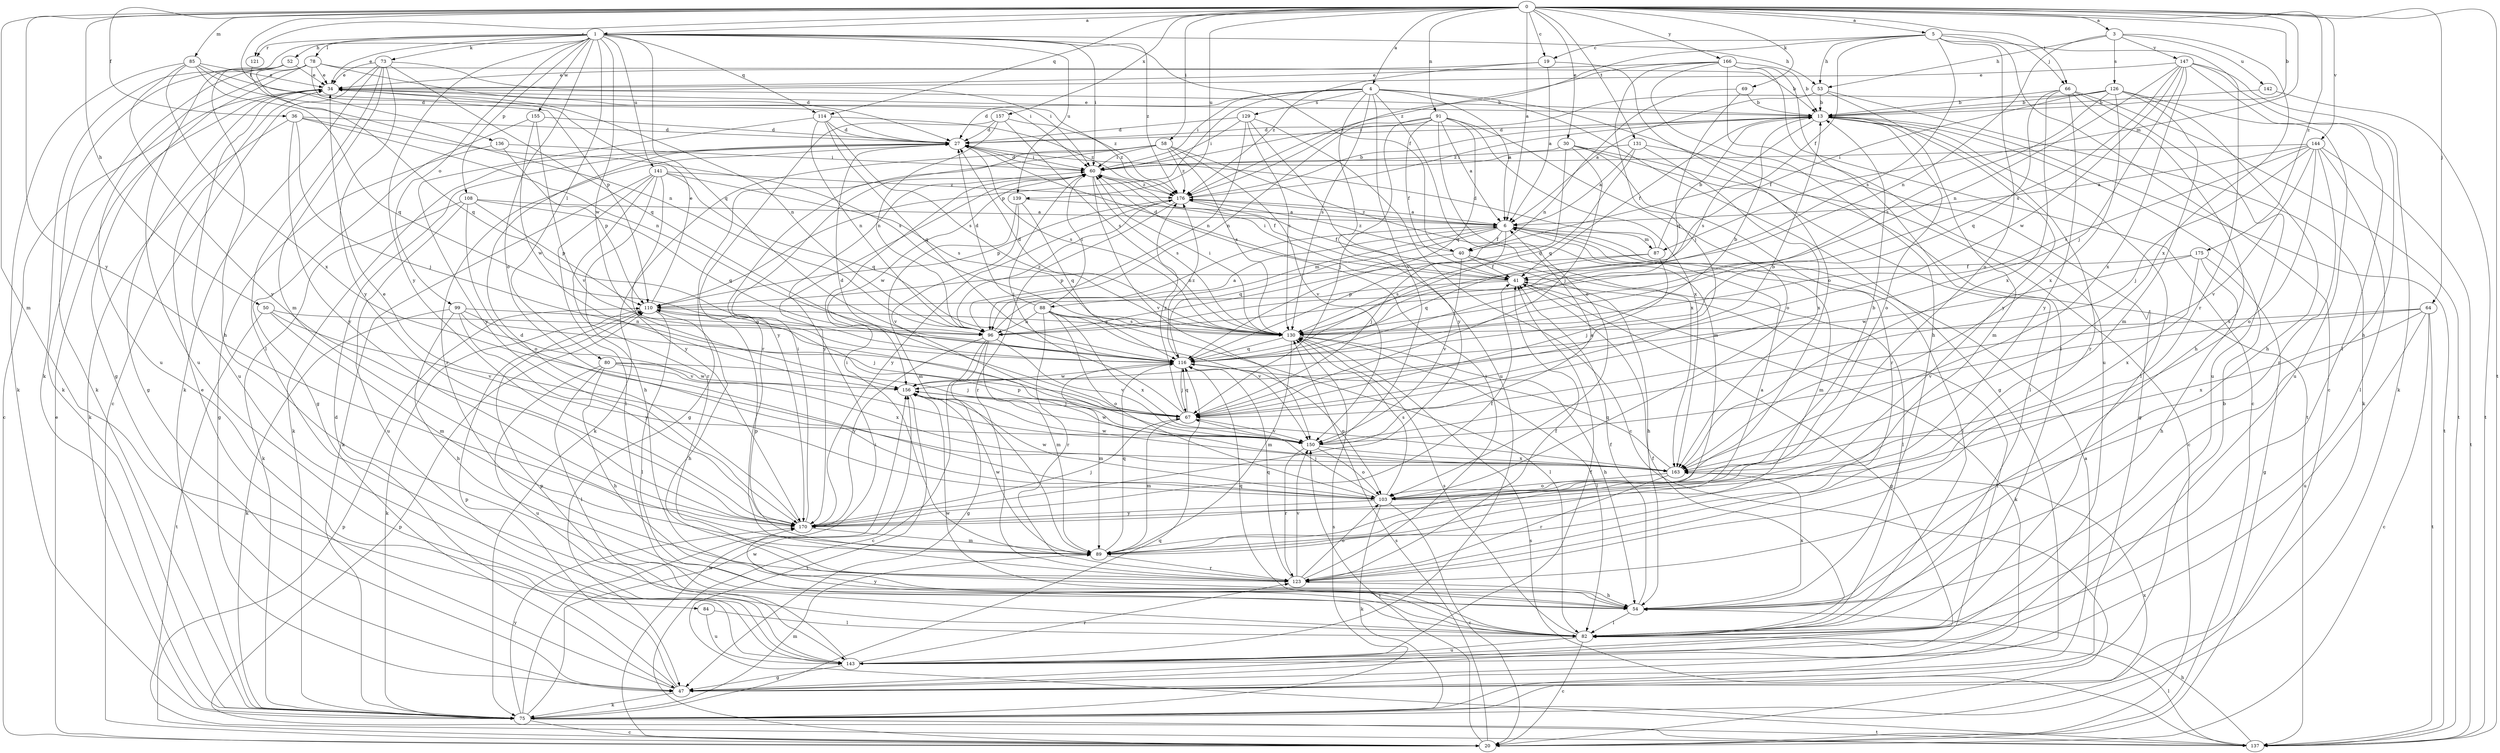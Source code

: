 strict digraph  {
0;
1;
3;
4;
5;
6;
13;
19;
20;
27;
30;
34;
36;
40;
41;
47;
50;
52;
53;
54;
58;
60;
64;
66;
67;
69;
73;
75;
78;
80;
82;
84;
85;
87;
88;
89;
91;
96;
99;
103;
108;
110;
114;
116;
121;
123;
126;
129;
130;
131;
136;
137;
139;
141;
142;
143;
144;
147;
150;
155;
156;
157;
163;
166;
170;
175;
176;
0 -> 1  [label=a];
0 -> 3  [label=a];
0 -> 4  [label=a];
0 -> 5  [label=a];
0 -> 6  [label=a];
0 -> 13  [label=b];
0 -> 19  [label=c];
0 -> 30  [label=e];
0 -> 36  [label=f];
0 -> 50  [label=h];
0 -> 58  [label=i];
0 -> 64  [label=j];
0 -> 66  [label=j];
0 -> 69  [label=k];
0 -> 84  [label=m];
0 -> 85  [label=m];
0 -> 87  [label=m];
0 -> 91  [label=n];
0 -> 114  [label=q];
0 -> 121  [label=r];
0 -> 131  [label=t];
0 -> 136  [label=t];
0 -> 137  [label=t];
0 -> 139  [label=u];
0 -> 144  [label=v];
0 -> 157  [label=x];
0 -> 166  [label=y];
0 -> 170  [label=y];
0 -> 175  [label=z];
1 -> 34  [label=e];
1 -> 40  [label=f];
1 -> 52  [label=h];
1 -> 53  [label=h];
1 -> 60  [label=i];
1 -> 73  [label=k];
1 -> 75  [label=k];
1 -> 78  [label=l];
1 -> 80  [label=l];
1 -> 99  [label=o];
1 -> 103  [label=o];
1 -> 108  [label=p];
1 -> 114  [label=q];
1 -> 116  [label=q];
1 -> 121  [label=r];
1 -> 139  [label=u];
1 -> 141  [label=u];
1 -> 155  [label=w];
1 -> 156  [label=w];
1 -> 170  [label=y];
1 -> 176  [label=z];
3 -> 53  [label=h];
3 -> 96  [label=n];
3 -> 126  [label=s];
3 -> 142  [label=u];
3 -> 147  [label=v];
3 -> 163  [label=x];
4 -> 6  [label=a];
4 -> 27  [label=d];
4 -> 47  [label=g];
4 -> 60  [label=i];
4 -> 103  [label=o];
4 -> 110  [label=p];
4 -> 129  [label=s];
4 -> 130  [label=s];
4 -> 137  [label=t];
4 -> 143  [label=u];
4 -> 150  [label=v];
5 -> 19  [label=c];
5 -> 20  [label=c];
5 -> 40  [label=f];
5 -> 53  [label=h];
5 -> 66  [label=j];
5 -> 103  [label=o];
5 -> 123  [label=r];
5 -> 130  [label=s];
5 -> 176  [label=z];
6 -> 40  [label=f];
6 -> 67  [label=j];
6 -> 82  [label=l];
6 -> 87  [label=m];
6 -> 88  [label=m];
6 -> 89  [label=m];
6 -> 96  [label=n];
6 -> 116  [label=q];
6 -> 176  [label=z];
13 -> 27  [label=d];
13 -> 34  [label=e];
13 -> 41  [label=f];
13 -> 82  [label=l];
13 -> 89  [label=m];
13 -> 103  [label=o];
13 -> 123  [label=r];
13 -> 130  [label=s];
13 -> 137  [label=t];
13 -> 176  [label=z];
19 -> 6  [label=a];
19 -> 34  [label=e];
19 -> 103  [label=o];
19 -> 176  [label=z];
20 -> 34  [label=e];
20 -> 110  [label=p];
20 -> 130  [label=s];
20 -> 150  [label=v];
20 -> 156  [label=w];
27 -> 60  [label=i];
27 -> 75  [label=k];
27 -> 123  [label=r];
27 -> 130  [label=s];
30 -> 20  [label=c];
30 -> 60  [label=i];
30 -> 67  [label=j];
30 -> 82  [label=l];
30 -> 116  [label=q];
30 -> 123  [label=r];
34 -> 13  [label=b];
34 -> 20  [label=c];
34 -> 47  [label=g];
34 -> 96  [label=n];
34 -> 143  [label=u];
34 -> 176  [label=z];
36 -> 27  [label=d];
36 -> 67  [label=j];
36 -> 75  [label=k];
36 -> 96  [label=n];
36 -> 130  [label=s];
36 -> 170  [label=y];
40 -> 41  [label=f];
40 -> 54  [label=h];
40 -> 82  [label=l];
40 -> 110  [label=p];
40 -> 150  [label=v];
40 -> 176  [label=z];
41 -> 27  [label=d];
41 -> 47  [label=g];
41 -> 60  [label=i];
41 -> 75  [label=k];
41 -> 110  [label=p];
47 -> 6  [label=a];
47 -> 13  [label=b];
47 -> 27  [label=d];
47 -> 34  [label=e];
47 -> 41  [label=f];
47 -> 75  [label=k];
47 -> 110  [label=p];
50 -> 89  [label=m];
50 -> 96  [label=n];
50 -> 137  [label=t];
50 -> 150  [label=v];
52 -> 34  [label=e];
52 -> 54  [label=h];
52 -> 75  [label=k];
52 -> 116  [label=q];
52 -> 143  [label=u];
53 -> 6  [label=a];
53 -> 13  [label=b];
53 -> 75  [label=k];
53 -> 170  [label=y];
54 -> 41  [label=f];
54 -> 82  [label=l];
54 -> 116  [label=q];
54 -> 163  [label=x];
58 -> 47  [label=g];
58 -> 60  [label=i];
58 -> 75  [label=k];
58 -> 130  [label=s];
58 -> 150  [label=v];
58 -> 163  [label=x];
58 -> 170  [label=y];
58 -> 176  [label=z];
60 -> 27  [label=d];
60 -> 41  [label=f];
60 -> 130  [label=s];
60 -> 150  [label=v];
60 -> 156  [label=w];
60 -> 170  [label=y];
60 -> 176  [label=z];
64 -> 20  [label=c];
64 -> 130  [label=s];
64 -> 137  [label=t];
64 -> 143  [label=u];
64 -> 150  [label=v];
64 -> 163  [label=x];
66 -> 13  [label=b];
66 -> 54  [label=h];
66 -> 116  [label=q];
66 -> 137  [label=t];
66 -> 143  [label=u];
66 -> 163  [label=x];
66 -> 170  [label=y];
67 -> 13  [label=b];
67 -> 27  [label=d];
67 -> 60  [label=i];
67 -> 89  [label=m];
67 -> 116  [label=q];
67 -> 150  [label=v];
67 -> 176  [label=z];
69 -> 13  [label=b];
69 -> 96  [label=n];
69 -> 116  [label=q];
73 -> 20  [label=c];
73 -> 34  [label=e];
73 -> 60  [label=i];
73 -> 75  [label=k];
73 -> 82  [label=l];
73 -> 89  [label=m];
73 -> 116  [label=q];
73 -> 170  [label=y];
75 -> 20  [label=c];
75 -> 60  [label=i];
75 -> 89  [label=m];
75 -> 116  [label=q];
75 -> 130  [label=s];
75 -> 137  [label=t];
75 -> 156  [label=w];
75 -> 163  [label=x];
75 -> 170  [label=y];
78 -> 13  [label=b];
78 -> 27  [label=d];
78 -> 34  [label=e];
78 -> 47  [label=g];
78 -> 75  [label=k];
78 -> 110  [label=p];
78 -> 143  [label=u];
80 -> 54  [label=h];
80 -> 67  [label=j];
80 -> 82  [label=l];
80 -> 143  [label=u];
80 -> 156  [label=w];
80 -> 163  [label=x];
82 -> 20  [label=c];
82 -> 41  [label=f];
82 -> 130  [label=s];
82 -> 143  [label=u];
82 -> 156  [label=w];
82 -> 170  [label=y];
84 -> 82  [label=l];
84 -> 143  [label=u];
85 -> 27  [label=d];
85 -> 34  [label=e];
85 -> 60  [label=i];
85 -> 75  [label=k];
85 -> 116  [label=q];
85 -> 163  [label=x];
85 -> 170  [label=y];
87 -> 13  [label=b];
87 -> 27  [label=d];
87 -> 67  [label=j];
87 -> 116  [label=q];
87 -> 130  [label=s];
88 -> 27  [label=d];
88 -> 60  [label=i];
88 -> 82  [label=l];
88 -> 96  [label=n];
88 -> 103  [label=o];
88 -> 123  [label=r];
88 -> 130  [label=s];
88 -> 150  [label=v];
88 -> 163  [label=x];
89 -> 6  [label=a];
89 -> 60  [label=i];
89 -> 110  [label=p];
89 -> 116  [label=q];
89 -> 123  [label=r];
89 -> 156  [label=w];
91 -> 6  [label=a];
91 -> 27  [label=d];
91 -> 41  [label=f];
91 -> 67  [label=j];
91 -> 89  [label=m];
91 -> 96  [label=n];
91 -> 103  [label=o];
91 -> 116  [label=q];
91 -> 163  [label=x];
96 -> 6  [label=a];
96 -> 20  [label=c];
96 -> 47  [label=g];
96 -> 89  [label=m];
96 -> 150  [label=v];
96 -> 170  [label=y];
96 -> 176  [label=z];
99 -> 54  [label=h];
99 -> 67  [label=j];
99 -> 75  [label=k];
99 -> 96  [label=n];
99 -> 150  [label=v];
99 -> 170  [label=y];
103 -> 13  [label=b];
103 -> 20  [label=c];
103 -> 34  [label=e];
103 -> 67  [label=j];
103 -> 75  [label=k];
103 -> 130  [label=s];
103 -> 156  [label=w];
103 -> 170  [label=y];
108 -> 6  [label=a];
108 -> 75  [label=k];
108 -> 103  [label=o];
108 -> 110  [label=p];
108 -> 116  [label=q];
108 -> 143  [label=u];
110 -> 34  [label=e];
110 -> 54  [label=h];
110 -> 75  [label=k];
110 -> 82  [label=l];
110 -> 130  [label=s];
114 -> 27  [label=d];
114 -> 96  [label=n];
114 -> 116  [label=q];
114 -> 130  [label=s];
114 -> 170  [label=y];
114 -> 176  [label=z];
116 -> 13  [label=b];
116 -> 67  [label=j];
116 -> 89  [label=m];
116 -> 103  [label=o];
116 -> 156  [label=w];
116 -> 176  [label=z];
121 -> 96  [label=n];
123 -> 41  [label=f];
123 -> 54  [label=h];
123 -> 60  [label=i];
123 -> 103  [label=o];
123 -> 116  [label=q];
123 -> 150  [label=v];
126 -> 13  [label=b];
126 -> 41  [label=f];
126 -> 54  [label=h];
126 -> 60  [label=i];
126 -> 89  [label=m];
126 -> 130  [label=s];
126 -> 143  [label=u];
126 -> 163  [label=x];
129 -> 20  [label=c];
129 -> 27  [label=d];
129 -> 60  [label=i];
129 -> 96  [label=n];
129 -> 130  [label=s];
129 -> 170  [label=y];
130 -> 27  [label=d];
130 -> 54  [label=h];
130 -> 60  [label=i];
130 -> 82  [label=l];
130 -> 89  [label=m];
130 -> 116  [label=q];
131 -> 6  [label=a];
131 -> 47  [label=g];
131 -> 60  [label=i];
131 -> 116  [label=q];
131 -> 163  [label=x];
136 -> 47  [label=g];
136 -> 60  [label=i];
136 -> 110  [label=p];
137 -> 54  [label=h];
137 -> 82  [label=l];
137 -> 110  [label=p];
137 -> 130  [label=s];
139 -> 6  [label=a];
139 -> 89  [label=m];
139 -> 116  [label=q];
139 -> 150  [label=v];
141 -> 54  [label=h];
141 -> 75  [label=k];
141 -> 82  [label=l];
141 -> 116  [label=q];
141 -> 123  [label=r];
141 -> 130  [label=s];
141 -> 170  [label=y];
141 -> 176  [label=z];
142 -> 13  [label=b];
142 -> 137  [label=t];
143 -> 41  [label=f];
143 -> 47  [label=g];
143 -> 110  [label=p];
143 -> 123  [label=r];
144 -> 6  [label=a];
144 -> 60  [label=i];
144 -> 67  [label=j];
144 -> 82  [label=l];
144 -> 103  [label=o];
144 -> 123  [label=r];
144 -> 130  [label=s];
144 -> 137  [label=t];
144 -> 150  [label=v];
147 -> 34  [label=e];
147 -> 54  [label=h];
147 -> 67  [label=j];
147 -> 75  [label=k];
147 -> 82  [label=l];
147 -> 96  [label=n];
147 -> 130  [label=s];
147 -> 156  [label=w];
147 -> 163  [label=x];
150 -> 6  [label=a];
150 -> 103  [label=o];
150 -> 123  [label=r];
150 -> 156  [label=w];
150 -> 163  [label=x];
155 -> 27  [label=d];
155 -> 47  [label=g];
155 -> 150  [label=v];
155 -> 156  [label=w];
156 -> 67  [label=j];
156 -> 137  [label=t];
157 -> 27  [label=d];
157 -> 96  [label=n];
157 -> 123  [label=r];
157 -> 130  [label=s];
157 -> 176  [label=z];
163 -> 103  [label=o];
163 -> 110  [label=p];
163 -> 116  [label=q];
163 -> 123  [label=r];
163 -> 156  [label=w];
166 -> 13  [label=b];
166 -> 20  [label=c];
166 -> 34  [label=e];
166 -> 54  [label=h];
166 -> 67  [label=j];
166 -> 82  [label=l];
166 -> 143  [label=u];
166 -> 176  [label=z];
170 -> 27  [label=d];
170 -> 41  [label=f];
170 -> 60  [label=i];
170 -> 67  [label=j];
170 -> 89  [label=m];
175 -> 41  [label=f];
175 -> 47  [label=g];
175 -> 54  [label=h];
175 -> 156  [label=w];
175 -> 163  [label=x];
176 -> 6  [label=a];
176 -> 13  [label=b];
176 -> 41  [label=f];
176 -> 110  [label=p];
176 -> 123  [label=r];
176 -> 170  [label=y];
}
